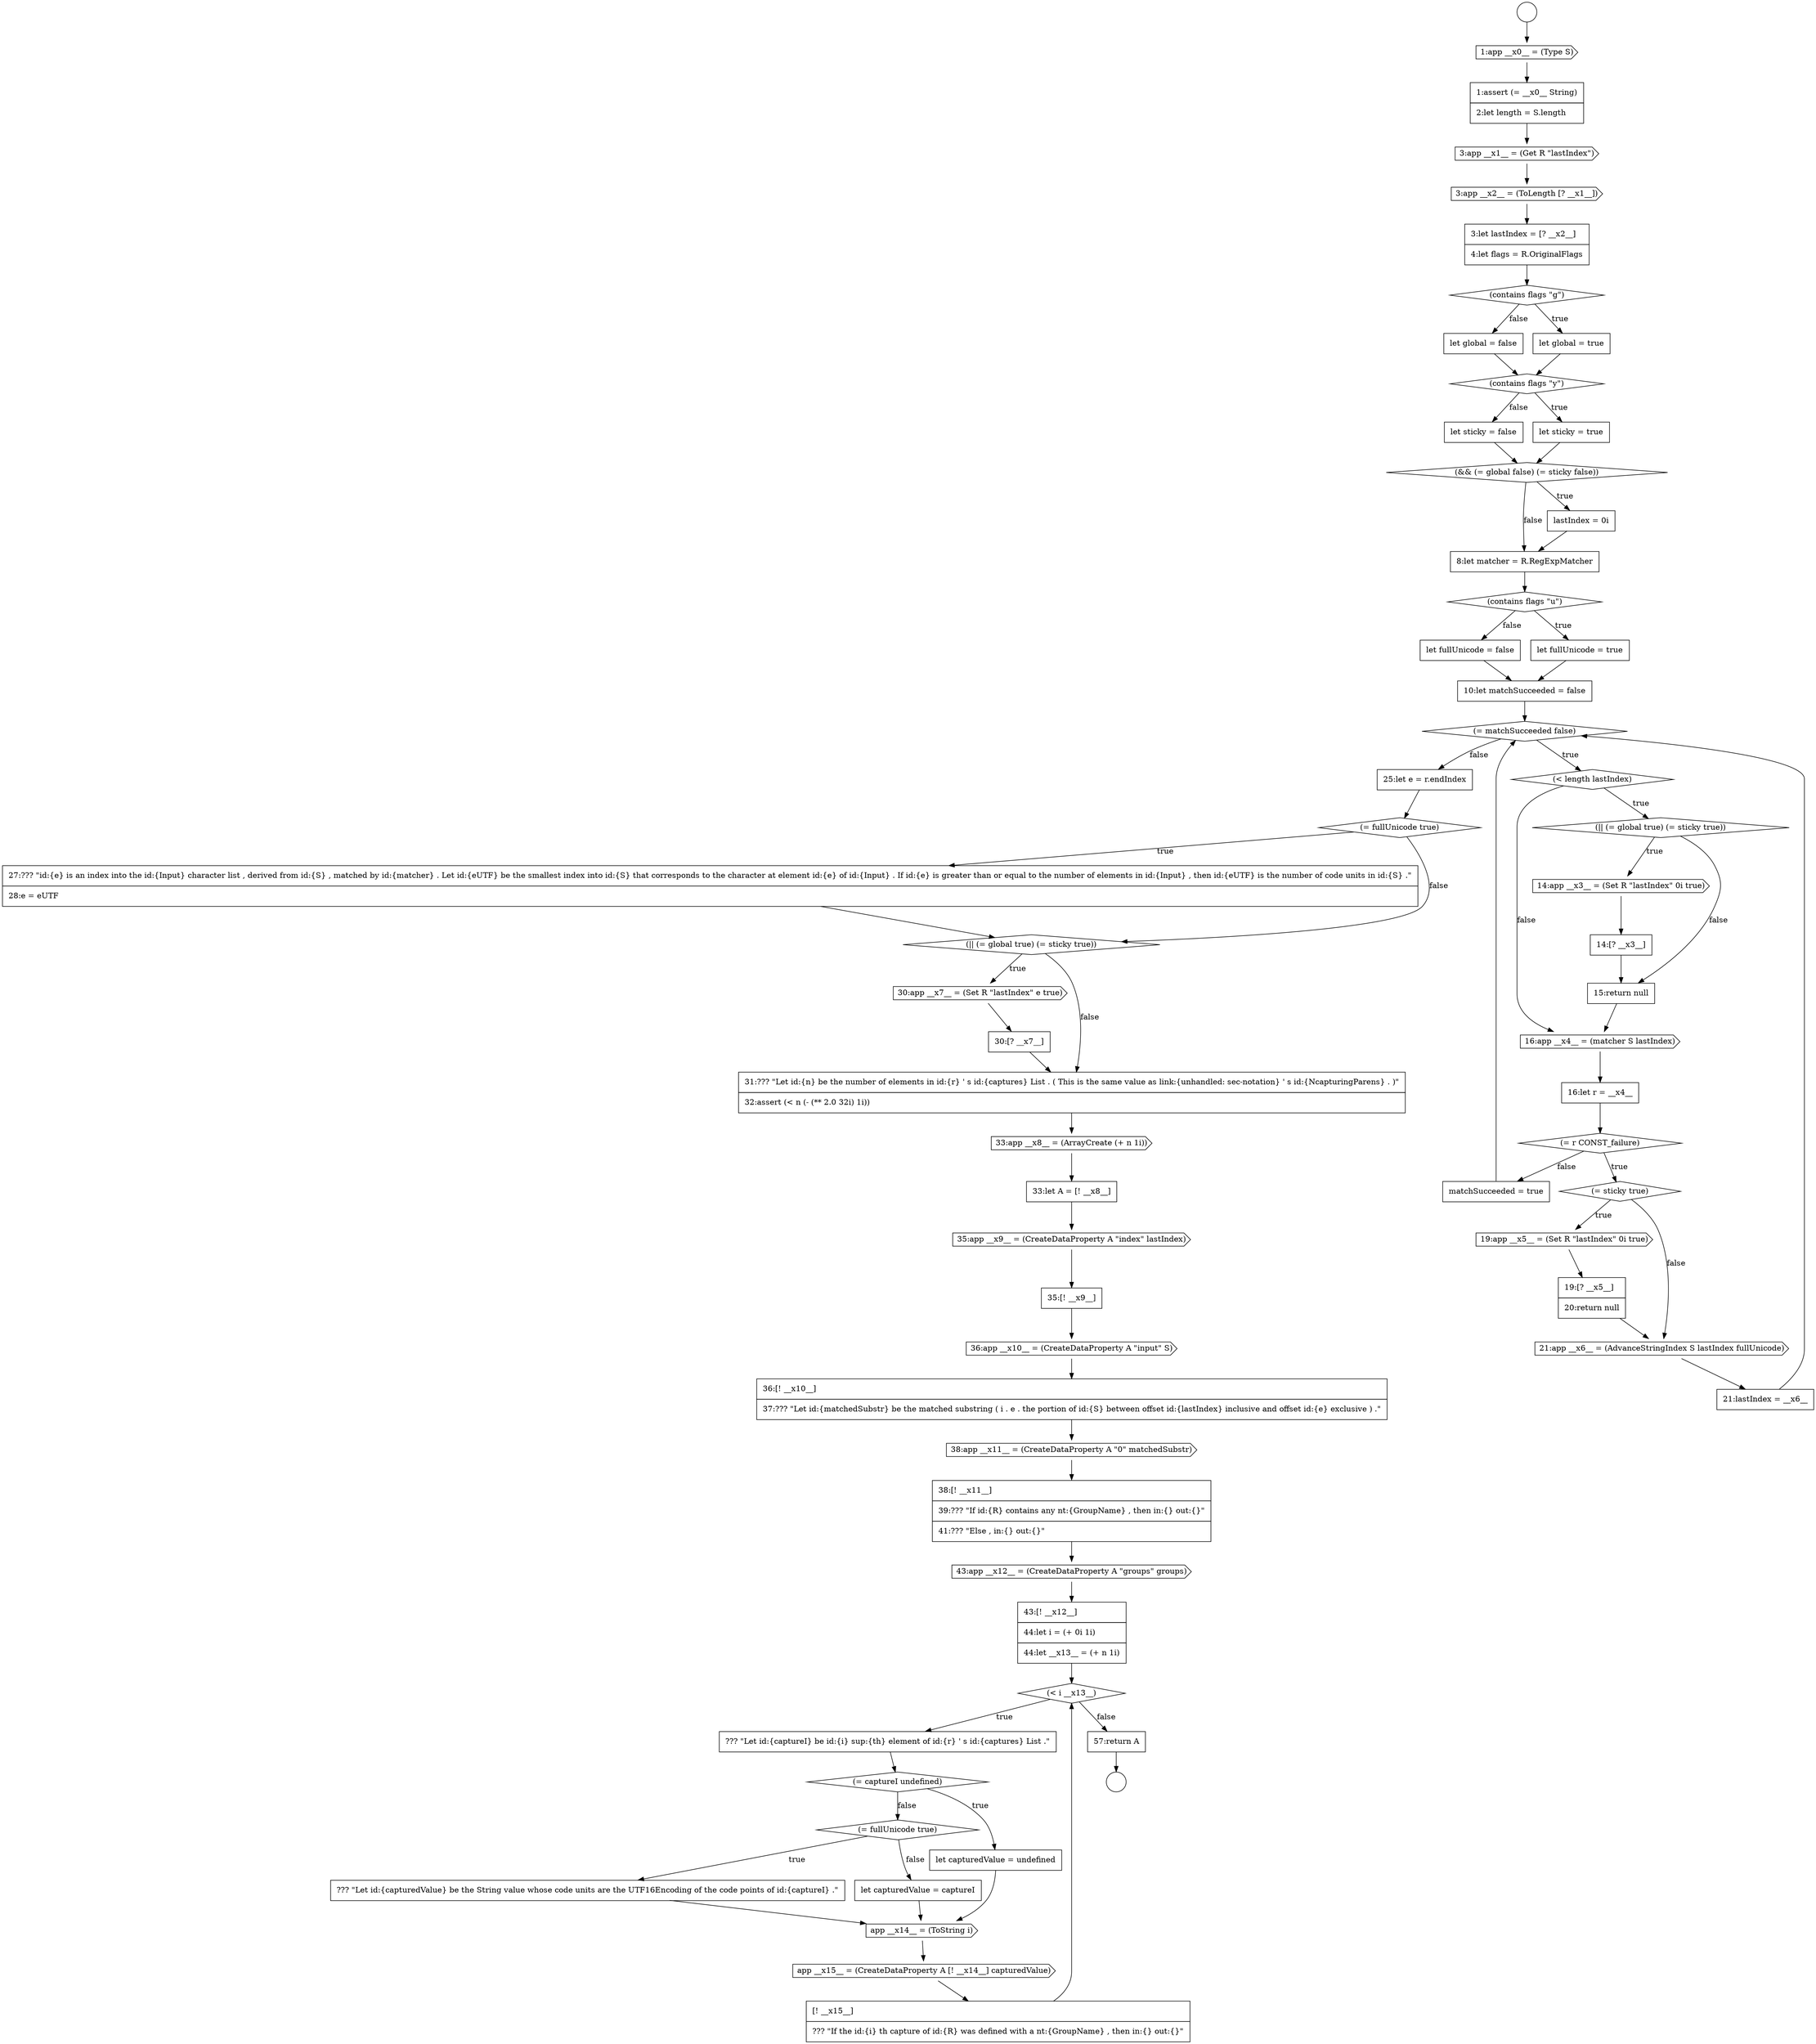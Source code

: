 digraph {
  node14301 [shape=none, margin=0, label=<<font color="black">
    <table border="0" cellborder="1" cellspacing="0" cellpadding="10">
      <tr><td align="left">let fullUnicode = false</td></tr>
    </table>
  </font>> color="black" fillcolor="white" style=filled]
  node14284 [shape=circle label=" " color="black" fillcolor="white" style=filled]
  node14335 [shape=diamond, label=<<font color="black">(&lt; i __x13__)</font>> color="black" fillcolor="white" style=filled]
  node14303 [shape=diamond, label=<<font color="black">(= matchSucceeded false)</font>> color="black" fillcolor="white" style=filled]
  node14321 [shape=diamond, label=<<font color="black">(|| (= global true) (= sticky true))</font>> color="black" fillcolor="white" style=filled]
  node14289 [shape=none, margin=0, label=<<font color="black">
    <table border="0" cellborder="1" cellspacing="0" cellpadding="10">
      <tr><td align="left">3:let lastIndex = [? __x2__]</td></tr>
      <tr><td align="left">4:let flags = R.OriginalFlags</td></tr>
    </table>
  </font>> color="black" fillcolor="white" style=filled]
  node14343 [shape=cds, label=<<font color="black">app __x15__ = (CreateDataProperty A [! __x14__] capturedValue)</font>> color="black" fillcolor="white" style=filled]
  node14305 [shape=diamond, label=<<font color="black">(|| (= global true) (= sticky true))</font>> color="black" fillcolor="white" style=filled]
  node14296 [shape=diamond, label=<<font color="black">(&amp;&amp; (= global false) (= sticky false))</font>> color="black" fillcolor="white" style=filled]
  node14324 [shape=none, margin=0, label=<<font color="black">
    <table border="0" cellborder="1" cellspacing="0" cellpadding="10">
      <tr><td align="left">31:??? &quot;Let id:{n} be the number of elements in id:{r} ' s id:{captures} List . ( This is the same value as link:{unhandled: sec-notation} ' s id:{NcapturingParens} . )&quot;</td></tr>
      <tr><td align="left">32:assert (&lt; n (- (** 2.0 32i) 1i))</td></tr>
    </table>
  </font>> color="black" fillcolor="white" style=filled]
  node14292 [shape=none, margin=0, label=<<font color="black">
    <table border="0" cellborder="1" cellspacing="0" cellpadding="10">
      <tr><td align="left">let global = false</td></tr>
    </table>
  </font>> color="black" fillcolor="white" style=filled]
  node14333 [shape=cds, label=<<font color="black">43:app __x12__ = (CreateDataProperty A &quot;groups&quot; groups)</font>> color="black" fillcolor="white" style=filled]
  node14328 [shape=none, margin=0, label=<<font color="black">
    <table border="0" cellborder="1" cellspacing="0" cellpadding="10">
      <tr><td align="left">35:[! __x9__]</td></tr>
    </table>
  </font>> color="black" fillcolor="white" style=filled]
  node14331 [shape=cds, label=<<font color="black">38:app __x11__ = (CreateDataProperty A &quot;0&quot; matchedSubstr)</font>> color="black" fillcolor="white" style=filled]
  node14334 [shape=none, margin=0, label=<<font color="black">
    <table border="0" cellborder="1" cellspacing="0" cellpadding="10">
      <tr><td align="left">43:[! __x12__]</td></tr>
      <tr><td align="left">44:let i = (+ 0i 1i)</td></tr>
      <tr><td align="left">44:let __x13__ = (+ n 1i)</td></tr>
    </table>
  </font>> color="black" fillcolor="white" style=filled]
  node14316 [shape=none, margin=0, label=<<font color="black">
    <table border="0" cellborder="1" cellspacing="0" cellpadding="10">
      <tr><td align="left">21:lastIndex = __x6__</td></tr>
    </table>
  </font>> color="black" fillcolor="white" style=filled]
  node14339 [shape=diamond, label=<<font color="black">(= fullUnicode true)</font>> color="black" fillcolor="white" style=filled]
  node14309 [shape=cds, label=<<font color="black">16:app __x4__ = (matcher S lastIndex)</font>> color="black" fillcolor="white" style=filled]
  node14299 [shape=diamond, label=<<font color="black">(contains flags &quot;u&quot;)</font>> color="black" fillcolor="white" style=filled]
  node14308 [shape=none, margin=0, label=<<font color="black">
    <table border="0" cellborder="1" cellspacing="0" cellpadding="10">
      <tr><td align="left">15:return null</td></tr>
    </table>
  </font>> color="black" fillcolor="white" style=filled]
  node14295 [shape=none, margin=0, label=<<font color="black">
    <table border="0" cellborder="1" cellspacing="0" cellpadding="10">
      <tr><td align="left">let sticky = false</td></tr>
    </table>
  </font>> color="black" fillcolor="white" style=filled]
  node14342 [shape=cds, label=<<font color="black">app __x14__ = (ToString i)</font>> color="black" fillcolor="white" style=filled]
  node14323 [shape=none, margin=0, label=<<font color="black">
    <table border="0" cellborder="1" cellspacing="0" cellpadding="10">
      <tr><td align="left">30:[? __x7__]</td></tr>
    </table>
  </font>> color="black" fillcolor="white" style=filled]
  node14285 [shape=cds, label=<<font color="black">1:app __x0__ = (Type S)</font>> color="black" fillcolor="white" style=filled]
  node14317 [shape=none, margin=0, label=<<font color="black">
    <table border="0" cellborder="1" cellspacing="0" cellpadding="10">
      <tr><td align="left">matchSucceeded = true</td></tr>
    </table>
  </font>> color="black" fillcolor="white" style=filled]
  node14291 [shape=none, margin=0, label=<<font color="black">
    <table border="0" cellborder="1" cellspacing="0" cellpadding="10">
      <tr><td align="left">let global = true</td></tr>
    </table>
  </font>> color="black" fillcolor="white" style=filled]
  node14338 [shape=none, margin=0, label=<<font color="black">
    <table border="0" cellborder="1" cellspacing="0" cellpadding="10">
      <tr><td align="left">let capturedValue = undefined</td></tr>
    </table>
  </font>> color="black" fillcolor="white" style=filled]
  node14327 [shape=cds, label=<<font color="black">35:app __x9__ = (CreateDataProperty A &quot;index&quot; lastIndex)</font>> color="black" fillcolor="white" style=filled]
  node14302 [shape=none, margin=0, label=<<font color="black">
    <table border="0" cellborder="1" cellspacing="0" cellpadding="10">
      <tr><td align="left">10:let matchSucceeded = false</td></tr>
    </table>
  </font>> color="black" fillcolor="white" style=filled]
  node14312 [shape=diamond, label=<<font color="black">(= sticky true)</font>> color="black" fillcolor="white" style=filled]
  node14313 [shape=cds, label=<<font color="black">19:app __x5__ = (Set R &quot;lastIndex&quot; 0i true)</font>> color="black" fillcolor="white" style=filled]
  node14318 [shape=none, margin=0, label=<<font color="black">
    <table border="0" cellborder="1" cellspacing="0" cellpadding="10">
      <tr><td align="left">25:let e = r.endIndex</td></tr>
    </table>
  </font>> color="black" fillcolor="white" style=filled]
  node14286 [shape=none, margin=0, label=<<font color="black">
    <table border="0" cellborder="1" cellspacing="0" cellpadding="10">
      <tr><td align="left">1:assert (= __x0__ String)</td></tr>
      <tr><td align="left">2:let length = S.length</td></tr>
    </table>
  </font>> color="black" fillcolor="white" style=filled]
  node14326 [shape=none, margin=0, label=<<font color="black">
    <table border="0" cellborder="1" cellspacing="0" cellpadding="10">
      <tr><td align="left">33:let A = [! __x8__]</td></tr>
    </table>
  </font>> color="black" fillcolor="white" style=filled]
  node14341 [shape=none, margin=0, label=<<font color="black">
    <table border="0" cellborder="1" cellspacing="0" cellpadding="10">
      <tr><td align="left">let capturedValue = captureI</td></tr>
    </table>
  </font>> color="black" fillcolor="white" style=filled]
  node14307 [shape=none, margin=0, label=<<font color="black">
    <table border="0" cellborder="1" cellspacing="0" cellpadding="10">
      <tr><td align="left">14:[? __x3__]</td></tr>
    </table>
  </font>> color="black" fillcolor="white" style=filled]
  node14290 [shape=diamond, label=<<font color="black">(contains flags &quot;g&quot;)</font>> color="black" fillcolor="white" style=filled]
  node14322 [shape=cds, label=<<font color="black">30:app __x7__ = (Set R &quot;lastIndex&quot; e true)</font>> color="black" fillcolor="white" style=filled]
  node14337 [shape=diamond, label=<<font color="black">(= captureI undefined)</font>> color="black" fillcolor="white" style=filled]
  node14311 [shape=diamond, label=<<font color="black">(= r CONST_failure)</font>> color="black" fillcolor="white" style=filled]
  node14329 [shape=cds, label=<<font color="black">36:app __x10__ = (CreateDataProperty A &quot;input&quot; S)</font>> color="black" fillcolor="white" style=filled]
  node14294 [shape=none, margin=0, label=<<font color="black">
    <table border="0" cellborder="1" cellspacing="0" cellpadding="10">
      <tr><td align="left">let sticky = true</td></tr>
    </table>
  </font>> color="black" fillcolor="white" style=filled]
  node14287 [shape=cds, label=<<font color="black">3:app __x1__ = (Get R &quot;lastIndex&quot;)</font>> color="black" fillcolor="white" style=filled]
  node14304 [shape=diamond, label=<<font color="black">(&lt; length lastIndex)</font>> color="black" fillcolor="white" style=filled]
  node14336 [shape=none, margin=0, label=<<font color="black">
    <table border="0" cellborder="1" cellspacing="0" cellpadding="10">
      <tr><td align="left">??? &quot;Let id:{captureI} be id:{i} sup:{th} element of id:{r} ' s id:{captures} List .&quot;</td></tr>
    </table>
  </font>> color="black" fillcolor="white" style=filled]
  node14314 [shape=none, margin=0, label=<<font color="black">
    <table border="0" cellborder="1" cellspacing="0" cellpadding="10">
      <tr><td align="left">19:[? __x5__]</td></tr>
      <tr><td align="left">20:return null</td></tr>
    </table>
  </font>> color="black" fillcolor="white" style=filled]
  node14319 [shape=diamond, label=<<font color="black">(= fullUnicode true)</font>> color="black" fillcolor="white" style=filled]
  node14297 [shape=none, margin=0, label=<<font color="black">
    <table border="0" cellborder="1" cellspacing="0" cellpadding="10">
      <tr><td align="left">lastIndex = 0i</td></tr>
    </table>
  </font>> color="black" fillcolor="white" style=filled]
  node14306 [shape=cds, label=<<font color="black">14:app __x3__ = (Set R &quot;lastIndex&quot; 0i true)</font>> color="black" fillcolor="white" style=filled]
  node14344 [shape=none, margin=0, label=<<font color="black">
    <table border="0" cellborder="1" cellspacing="0" cellpadding="10">
      <tr><td align="left">[! __x15__]</td></tr>
      <tr><td align="left">??? &quot;If the id:{i} th capture of id:{R} was defined with a nt:{GroupName} , then in:{} out:{}&quot;</td></tr>
    </table>
  </font>> color="black" fillcolor="white" style=filled]
  node14300 [shape=none, margin=0, label=<<font color="black">
    <table border="0" cellborder="1" cellspacing="0" cellpadding="10">
      <tr><td align="left">let fullUnicode = true</td></tr>
    </table>
  </font>> color="black" fillcolor="white" style=filled]
  node14332 [shape=none, margin=0, label=<<font color="black">
    <table border="0" cellborder="1" cellspacing="0" cellpadding="10">
      <tr><td align="left">38:[! __x11__]</td></tr>
      <tr><td align="left">39:??? &quot;If id:{R} contains any nt:{GroupName} , then in:{} out:{}&quot;</td></tr>
      <tr><td align="left">41:??? &quot;Else , in:{} out:{}&quot;</td></tr>
    </table>
  </font>> color="black" fillcolor="white" style=filled]
  node14288 [shape=cds, label=<<font color="black">3:app __x2__ = (ToLength [? __x1__])</font>> color="black" fillcolor="white" style=filled]
  node14315 [shape=cds, label=<<font color="black">21:app __x6__ = (AdvanceStringIndex S lastIndex fullUnicode)</font>> color="black" fillcolor="white" style=filled]
  node14293 [shape=diamond, label=<<font color="black">(contains flags &quot;y&quot;)</font>> color="black" fillcolor="white" style=filled]
  node14325 [shape=cds, label=<<font color="black">33:app __x8__ = (ArrayCreate (+ n 1i))</font>> color="black" fillcolor="white" style=filled]
  node14298 [shape=none, margin=0, label=<<font color="black">
    <table border="0" cellborder="1" cellspacing="0" cellpadding="10">
      <tr><td align="left">8:let matcher = R.RegExpMatcher</td></tr>
    </table>
  </font>> color="black" fillcolor="white" style=filled]
  node14283 [shape=circle label=" " color="black" fillcolor="white" style=filled]
  node14330 [shape=none, margin=0, label=<<font color="black">
    <table border="0" cellborder="1" cellspacing="0" cellpadding="10">
      <tr><td align="left">36:[! __x10__]</td></tr>
      <tr><td align="left">37:??? &quot;Let id:{matchedSubstr} be the matched substring ( i . e . the portion of id:{S} between offset id:{lastIndex} inclusive and offset id:{e} exclusive ) .&quot;</td></tr>
    </table>
  </font>> color="black" fillcolor="white" style=filled]
  node14345 [shape=none, margin=0, label=<<font color="black">
    <table border="0" cellborder="1" cellspacing="0" cellpadding="10">
      <tr><td align="left">57:return A</td></tr>
    </table>
  </font>> color="black" fillcolor="white" style=filled]
  node14310 [shape=none, margin=0, label=<<font color="black">
    <table border="0" cellborder="1" cellspacing="0" cellpadding="10">
      <tr><td align="left">16:let r = __x4__</td></tr>
    </table>
  </font>> color="black" fillcolor="white" style=filled]
  node14340 [shape=none, margin=0, label=<<font color="black">
    <table border="0" cellborder="1" cellspacing="0" cellpadding="10">
      <tr><td align="left">??? &quot;Let id:{capturedValue} be the String value whose code units are the UTF16Encoding of the code points of id:{captureI} .&quot;</td></tr>
    </table>
  </font>> color="black" fillcolor="white" style=filled]
  node14320 [shape=none, margin=0, label=<<font color="black">
    <table border="0" cellborder="1" cellspacing="0" cellpadding="10">
      <tr><td align="left">27:??? &quot;id:{e} is an index into the id:{Input} character list , derived from id:{S} , matched by id:{matcher} . Let id:{eUTF} be the smallest index into id:{S} that corresponds to the character at element id:{e} of id:{Input} . If id:{e} is greater than or equal to the number of elements in id:{Input} , then id:{eUTF} is the number of code units in id:{S} .&quot;</td></tr>
      <tr><td align="left">28:e = eUTF</td></tr>
    </table>
  </font>> color="black" fillcolor="white" style=filled]
  node14344 -> node14335 [ color="black"]
  node14327 -> node14328 [ color="black"]
  node14324 -> node14325 [ color="black"]
  node14305 -> node14306 [label=<<font color="black">true</font>> color="black"]
  node14305 -> node14308 [label=<<font color="black">false</font>> color="black"]
  node14314 -> node14315 [ color="black"]
  node14309 -> node14310 [ color="black"]
  node14339 -> node14340 [label=<<font color="black">true</font>> color="black"]
  node14339 -> node14341 [label=<<font color="black">false</font>> color="black"]
  node14343 -> node14344 [ color="black"]
  node14312 -> node14313 [label=<<font color="black">true</font>> color="black"]
  node14312 -> node14315 [label=<<font color="black">false</font>> color="black"]
  node14323 -> node14324 [ color="black"]
  node14337 -> node14338 [label=<<font color="black">true</font>> color="black"]
  node14337 -> node14339 [label=<<font color="black">false</font>> color="black"]
  node14293 -> node14294 [label=<<font color="black">true</font>> color="black"]
  node14293 -> node14295 [label=<<font color="black">false</font>> color="black"]
  node14315 -> node14316 [ color="black"]
  node14300 -> node14302 [ color="black"]
  node14297 -> node14298 [ color="black"]
  node14295 -> node14296 [ color="black"]
  node14335 -> node14336 [label=<<font color="black">true</font>> color="black"]
  node14335 -> node14345 [label=<<font color="black">false</font>> color="black"]
  node14294 -> node14296 [ color="black"]
  node14288 -> node14289 [ color="black"]
  node14345 -> node14284 [ color="black"]
  node14298 -> node14299 [ color="black"]
  node14330 -> node14331 [ color="black"]
  node14291 -> node14293 [ color="black"]
  node14331 -> node14332 [ color="black"]
  node14285 -> node14286 [ color="black"]
  node14338 -> node14342 [ color="black"]
  node14318 -> node14319 [ color="black"]
  node14342 -> node14343 [ color="black"]
  node14306 -> node14307 [ color="black"]
  node14299 -> node14300 [label=<<font color="black">true</font>> color="black"]
  node14299 -> node14301 [label=<<font color="black">false</font>> color="black"]
  node14334 -> node14335 [ color="black"]
  node14286 -> node14287 [ color="black"]
  node14321 -> node14322 [label=<<font color="black">true</font>> color="black"]
  node14321 -> node14324 [label=<<font color="black">false</font>> color="black"]
  node14316 -> node14303 [ color="black"]
  node14329 -> node14330 [ color="black"]
  node14336 -> node14337 [ color="black"]
  node14328 -> node14329 [ color="black"]
  node14317 -> node14303 [ color="black"]
  node14290 -> node14291 [label=<<font color="black">true</font>> color="black"]
  node14290 -> node14292 [label=<<font color="black">false</font>> color="black"]
  node14322 -> node14323 [ color="black"]
  node14319 -> node14320 [label=<<font color="black">true</font>> color="black"]
  node14319 -> node14321 [label=<<font color="black">false</font>> color="black"]
  node14301 -> node14302 [ color="black"]
  node14302 -> node14303 [ color="black"]
  node14310 -> node14311 [ color="black"]
  node14333 -> node14334 [ color="black"]
  node14296 -> node14297 [label=<<font color="black">true</font>> color="black"]
  node14296 -> node14298 [label=<<font color="black">false</font>> color="black"]
  node14304 -> node14305 [label=<<font color="black">true</font>> color="black"]
  node14304 -> node14309 [label=<<font color="black">false</font>> color="black"]
  node14287 -> node14288 [ color="black"]
  node14320 -> node14321 [ color="black"]
  node14283 -> node14285 [ color="black"]
  node14289 -> node14290 [ color="black"]
  node14340 -> node14342 [ color="black"]
  node14325 -> node14326 [ color="black"]
  node14341 -> node14342 [ color="black"]
  node14303 -> node14304 [label=<<font color="black">true</font>> color="black"]
  node14303 -> node14318 [label=<<font color="black">false</font>> color="black"]
  node14326 -> node14327 [ color="black"]
  node14313 -> node14314 [ color="black"]
  node14307 -> node14308 [ color="black"]
  node14308 -> node14309 [ color="black"]
  node14332 -> node14333 [ color="black"]
  node14311 -> node14312 [label=<<font color="black">true</font>> color="black"]
  node14311 -> node14317 [label=<<font color="black">false</font>> color="black"]
  node14292 -> node14293 [ color="black"]
}

